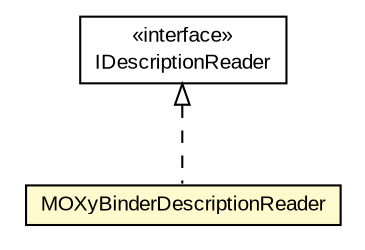 #!/usr/local/bin/dot
#
# Class diagram 
# Generated by UMLGraph version R5_6-24-gf6e263 (http://www.umlgraph.org/)
#

digraph G {
	edge [fontname="arial",fontsize=10,labelfontname="arial",labelfontsize=10];
	node [fontname="arial",fontsize=10,shape=plaintext];
	nodesep=0.25;
	ranksep=0.5;
	// edu.arizona.biosemantics.semanticmarkup.markupelement.description.io.IDescriptionReader
	c96562 [label=<<table title="edu.arizona.biosemantics.semanticmarkup.markupelement.description.io.IDescriptionReader" border="0" cellborder="1" cellspacing="0" cellpadding="2" port="p" href="../IDescriptionReader.html">
		<tr><td><table border="0" cellspacing="0" cellpadding="1">
<tr><td align="center" balign="center"> &#171;interface&#187; </td></tr>
<tr><td align="center" balign="center"> IDescriptionReader </td></tr>
		</table></td></tr>
		</table>>, URL="../IDescriptionReader.html", fontname="arial", fontcolor="black", fontsize=10.0];
	// edu.arizona.biosemantics.semanticmarkup.markupelement.description.io.lib.MOXyBinderDescriptionReader
	c96566 [label=<<table title="edu.arizona.biosemantics.semanticmarkup.markupelement.description.io.lib.MOXyBinderDescriptionReader" border="0" cellborder="1" cellspacing="0" cellpadding="2" port="p" bgcolor="lemonChiffon" href="./MOXyBinderDescriptionReader.html">
		<tr><td><table border="0" cellspacing="0" cellpadding="1">
<tr><td align="center" balign="center"> MOXyBinderDescriptionReader </td></tr>
		</table></td></tr>
		</table>>, URL="./MOXyBinderDescriptionReader.html", fontname="arial", fontcolor="black", fontsize=10.0];
	//edu.arizona.biosemantics.semanticmarkup.markupelement.description.io.lib.MOXyBinderDescriptionReader implements edu.arizona.biosemantics.semanticmarkup.markupelement.description.io.IDescriptionReader
	c96562:p -> c96566:p [dir=back,arrowtail=empty,style=dashed];
}

